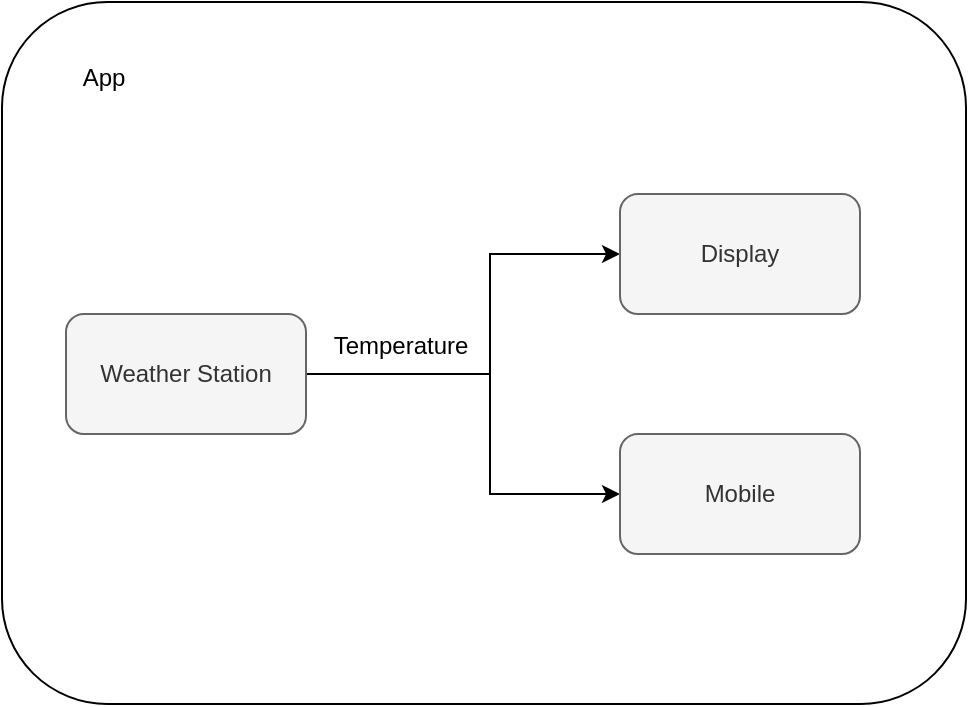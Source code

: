 <mxfile version="26.0.6">
  <diagram name="Page-1" id="QZl0Wq-tefGvvEdPJzdO">
    <mxGraphModel dx="659" dy="652" grid="0" gridSize="10" guides="1" tooltips="1" connect="1" arrows="1" fold="1" page="1" pageScale="1" pageWidth="850" pageHeight="1100" math="0" shadow="0">
      <root>
        <mxCell id="0" />
        <mxCell id="1" parent="0" />
        <mxCell id="v8h85qZAjAOCZcwF6tzX-4" style="edgeStyle=orthogonalEdgeStyle;rounded=0;orthogonalLoop=1;jettySize=auto;html=1;exitX=1;exitY=0.5;exitDx=0;exitDy=0;entryX=0;entryY=0.5;entryDx=0;entryDy=0;" edge="1" parent="1" source="v8h85qZAjAOCZcwF6tzX-1" target="v8h85qZAjAOCZcwF6tzX-2">
          <mxGeometry relative="1" as="geometry">
            <Array as="points">
              <mxPoint x="294" y="456" />
              <mxPoint x="294" y="396" />
            </Array>
          </mxGeometry>
        </mxCell>
        <mxCell id="v8h85qZAjAOCZcwF6tzX-6" style="edgeStyle=orthogonalEdgeStyle;rounded=0;orthogonalLoop=1;jettySize=auto;html=1;exitX=1;exitY=0.5;exitDx=0;exitDy=0;entryX=0;entryY=0.5;entryDx=0;entryDy=0;" edge="1" parent="1" source="v8h85qZAjAOCZcwF6tzX-1" target="v8h85qZAjAOCZcwF6tzX-3">
          <mxGeometry relative="1" as="geometry">
            <Array as="points">
              <mxPoint x="294" y="456" />
              <mxPoint x="294" y="516" />
            </Array>
          </mxGeometry>
        </mxCell>
        <mxCell id="v8h85qZAjAOCZcwF6tzX-1" value="Weather Station" style="rounded=1;whiteSpace=wrap;html=1;fillColor=#f5f5f5;fontColor=#333333;strokeColor=#666666;" vertex="1" parent="1">
          <mxGeometry x="82" y="426" width="120" height="60" as="geometry" />
        </mxCell>
        <mxCell id="v8h85qZAjAOCZcwF6tzX-2" value="Display" style="rounded=1;whiteSpace=wrap;html=1;fillColor=#f5f5f5;fontColor=#333333;strokeColor=#666666;" vertex="1" parent="1">
          <mxGeometry x="359" y="366" width="120" height="60" as="geometry" />
        </mxCell>
        <mxCell id="v8h85qZAjAOCZcwF6tzX-3" value="Mobile" style="rounded=1;whiteSpace=wrap;html=1;fillColor=#f5f5f5;fontColor=#333333;strokeColor=#666666;" vertex="1" parent="1">
          <mxGeometry x="359" y="486" width="120" height="60" as="geometry" />
        </mxCell>
        <mxCell id="v8h85qZAjAOCZcwF6tzX-7" value="Temperature" style="text;html=1;align=center;verticalAlign=middle;resizable=0;points=[];autosize=1;strokeColor=none;fillColor=none;" vertex="1" parent="1">
          <mxGeometry x="206" y="429" width="85" height="26" as="geometry" />
        </mxCell>
        <mxCell id="v8h85qZAjAOCZcwF6tzX-10" value="" style="rounded=1;whiteSpace=wrap;html=1;fillColor=none;" vertex="1" parent="1">
          <mxGeometry x="50" y="270" width="482" height="351" as="geometry" />
        </mxCell>
        <mxCell id="v8h85qZAjAOCZcwF6tzX-13" value="App" style="text;html=1;align=center;verticalAlign=middle;whiteSpace=wrap;rounded=0;" vertex="1" parent="1">
          <mxGeometry x="71" y="293" width="60" height="30" as="geometry" />
        </mxCell>
      </root>
    </mxGraphModel>
  </diagram>
</mxfile>
